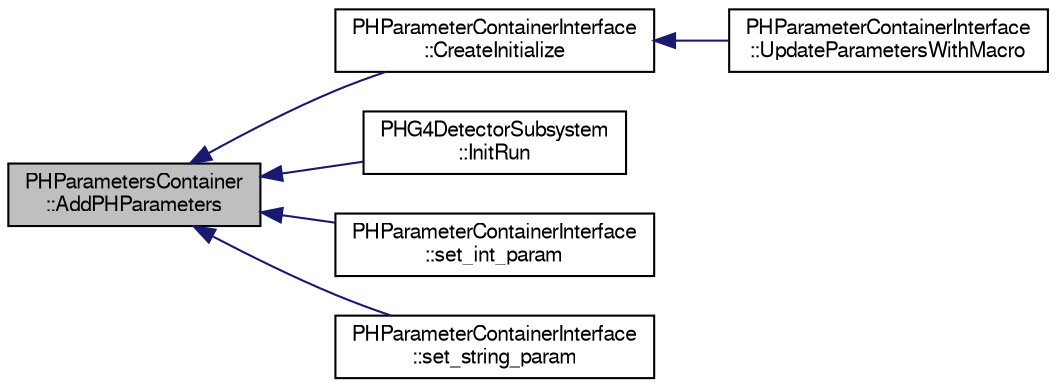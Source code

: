 digraph "PHParametersContainer::AddPHParameters"
{
  bgcolor="transparent";
  edge [fontname="FreeSans",fontsize="10",labelfontname="FreeSans",labelfontsize="10"];
  node [fontname="FreeSans",fontsize="10",shape=record];
  rankdir="LR";
  Node1 [label="PHParametersContainer\l::AddPHParameters",height=0.2,width=0.4,color="black", fillcolor="grey75", style="filled" fontcolor="black"];
  Node1 -> Node2 [dir="back",color="midnightblue",fontsize="10",style="solid",fontname="FreeSans"];
  Node2 [label="PHParameterContainerInterface\l::CreateInitialize",height=0.2,width=0.4,color="black",URL="$da/d11/classPHParameterContainerInterface.html#aecf517f5138dc3f206ac2b8e092aacdb"];
  Node2 -> Node3 [dir="back",color="midnightblue",fontsize="10",style="solid",fontname="FreeSans"];
  Node3 [label="PHParameterContainerInterface\l::UpdateParametersWithMacro",height=0.2,width=0.4,color="black",URL="$da/d11/classPHParameterContainerInterface.html#a23926b47f33ef3c8dcf8fcfda7891341"];
  Node1 -> Node4 [dir="back",color="midnightblue",fontsize="10",style="solid",fontname="FreeSans"];
  Node4 [label="PHG4DetectorSubsystem\l::InitRun",height=0.2,width=0.4,color="black",URL="$d5/d29/classPHG4DetectorSubsystem.html#a3c2ac5dc436f84e09140b6e2a1be8ff9"];
  Node1 -> Node5 [dir="back",color="midnightblue",fontsize="10",style="solid",fontname="FreeSans"];
  Node5 [label="PHParameterContainerInterface\l::set_int_param",height=0.2,width=0.4,color="black",URL="$da/d11/classPHParameterContainerInterface.html#a811c1a969df37849c793dad8771381e6"];
  Node1 -> Node6 [dir="back",color="midnightblue",fontsize="10",style="solid",fontname="FreeSans"];
  Node6 [label="PHParameterContainerInterface\l::set_string_param",height=0.2,width=0.4,color="black",URL="$da/d11/classPHParameterContainerInterface.html#ae977deb9105f6cb63e012bdc0a0760a7"];
}
